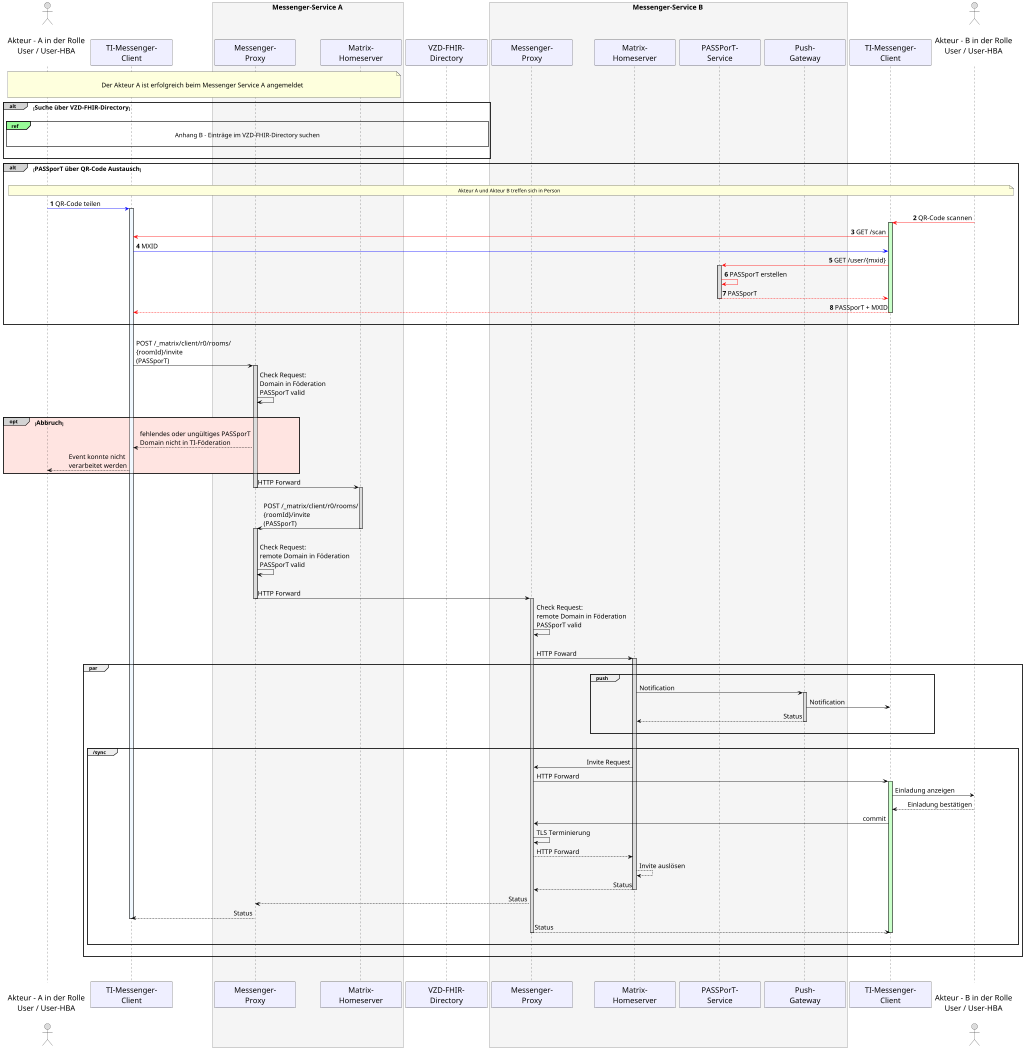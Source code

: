 /' 
# TI-Messenger 1.1
# TI-Messenger-Dienst
# UC - 10061
# Sequence Diagram
# Name: Einladung von Akteuren anderer Messenger-Services
'/

@startuml
skinparam sequenceMessageAlign direction
skinparam minClassWidth 200
skinparam BoxPadding 1
skinparam sequenceReferenceHeaderBackgroundColor palegreen
scale max 1024 width

skinparam sequence {
ArrowColor black
ArrowFontSize 17
ActorBorderColor black
LifeLineBorderColor black
LifeLineBackgroundColor Gainsboro

ParticipantBorderColor Motivation
ParticipantBackgroundColor Motivation
ParticipantFontName Impact
ParticipantFontSize 20
ParticipantFontColor black
ParticipantBorderColor Black
ParticipantBackgroundColor MOTIVATION

ActorBackgroundColor Gainsboro
ActorFontColor black
ActorFontSize 20
ActorFontName Aapex
}
    actor U1 as "\nAkteur - A in der Rolle\nUser / User-HBA\n"
    participant C1 as "TI-Messenger-\nClient"
    box <size:18>Messenger-Service A</size> #WhiteSmoke
      participant MP1 as "Messenger-\nProxy"
      participant MH1 as "Matrix-\nHomeserver"
    end box
    participant VZD as "VZD-FHIR-\nDirectory"
    box <size:18>Messenger-Service B</size> #WhiteSmoke
    participant MP2 as "Messenger-\nProxy"
    participant MH2 as "Matrix-\nHomeserver"
    participant PS2 as "PASSPorT-\nService"
    participant PG2 as "Push-\nGateway"
    end box
    participant C2 as "TI-Messenger-\nClient"
    actor U2 as "\nAkteur - B in der Rolle\nUser / User-HBA\n"
    
note over U1, MH1: \n<size:17>Der Akteur A ist erfolgreich beim Messenger Service A angemeldet</size>\n    
    
    alt#LightGrey  <size:16>Suche über VZD-FHIR-Directory</size>
      |||
      ref over U1, VZD : <size:16>Anhang B - Einträge im VZD-FHIR-Directory suchen</size>\n
      |||
    end
    alt#LightGrey  <size:16>PASSporT über QR-Code Austausch</size>
      |||
       note over U1, U2: Akteur A und Akteur B treffen sich in Person
       autonumber
       U1-[#0000FF]>C1: QR-Code teilen
        activate C1 #AliceBlue
       U2-[#red]>C2: QR-Code scannen
        activate C2 #TECHNOLOGY
       C2-[#red]>C1: GET /scan
       C1-[#0000FF]>C2: MXID
       C2-[#red]>PS2: GET /user/{mxid} 
        activate PS2
       PS2-[#red]>PS2: PASSporT erstellen
       PS2--[#red]>C2: PASSporT
        deactivate PS2
       C2--[#red]>C1: PASSporT + MXID
        deactivate C2
       autonumber stop
      |||
    end
    
    |||
    C1->MP1: POST /_matrix/client/r0/rooms/\n{roomId}/invite \n(PASSporT)
      activate MP1
    MP1->MP1: Check Request:\nDomain in Föderation\nPASSporT valid
      |||
    opt#LightGrey #MistyRose <size:16>Abbruch</size>
      MP1-->C1: fehlendes oder ungültiges PASSporT\nDomain nicht in TI-Föderation
      C1-->U1: Event konnte nicht \nverarbeitet werden
    end
    MP1->MH1: HTTP Forward
      deactivate MP1
      activate MH1
      |||
    MH1->MP1: POST /_matrix/client/r0/rooms/\n{roomId}/invite \n(PASSporT)
      deactivate MH1
      activate MP1
      |||
    MP1->MP1: Check Request:\nremote Domain in Föderation\nPASSporT valid
      |||
    MP1->MP2: HTTP Forward
      deactivate MP1
      activate MP2
    MP2->MP2: Check Request:\nremote Domain in Föderation\nPASSporT valid
      |||
    MP2->MH2: HTTP Foward
      activate MH2
    group par 
      group push
        MH2->PG2: Notification
          activate PG2
        PG2->C2: Notification
        PG2-->MH2: Status
          deactivate PG2
      |||
      end
      |||
      group /sync
        MH2->MP2: Invite Request
        MP2->C2: HTTP Forward
          activate C2 #TECHNOLOGY
        C2->U2: Einladung anzeigen
        U2-->C2: Einladung bestätigen
        C2->MP2: commit
        MP2->MP2: TLS Terminierung
        MP2-->MH2: HTTP Forward
        MH2-->MH2: Invite auslösen
        MH2-->MP2: Status
          deactivate MH2
        MP2-->MP1: Status
        MP1-->C1: Status
          deactivate C1
        MP2-->C2: Status
          deactivate C2
          deactivate MP2
          |||
      end
|||
    end
  |||
|||
@enduml
